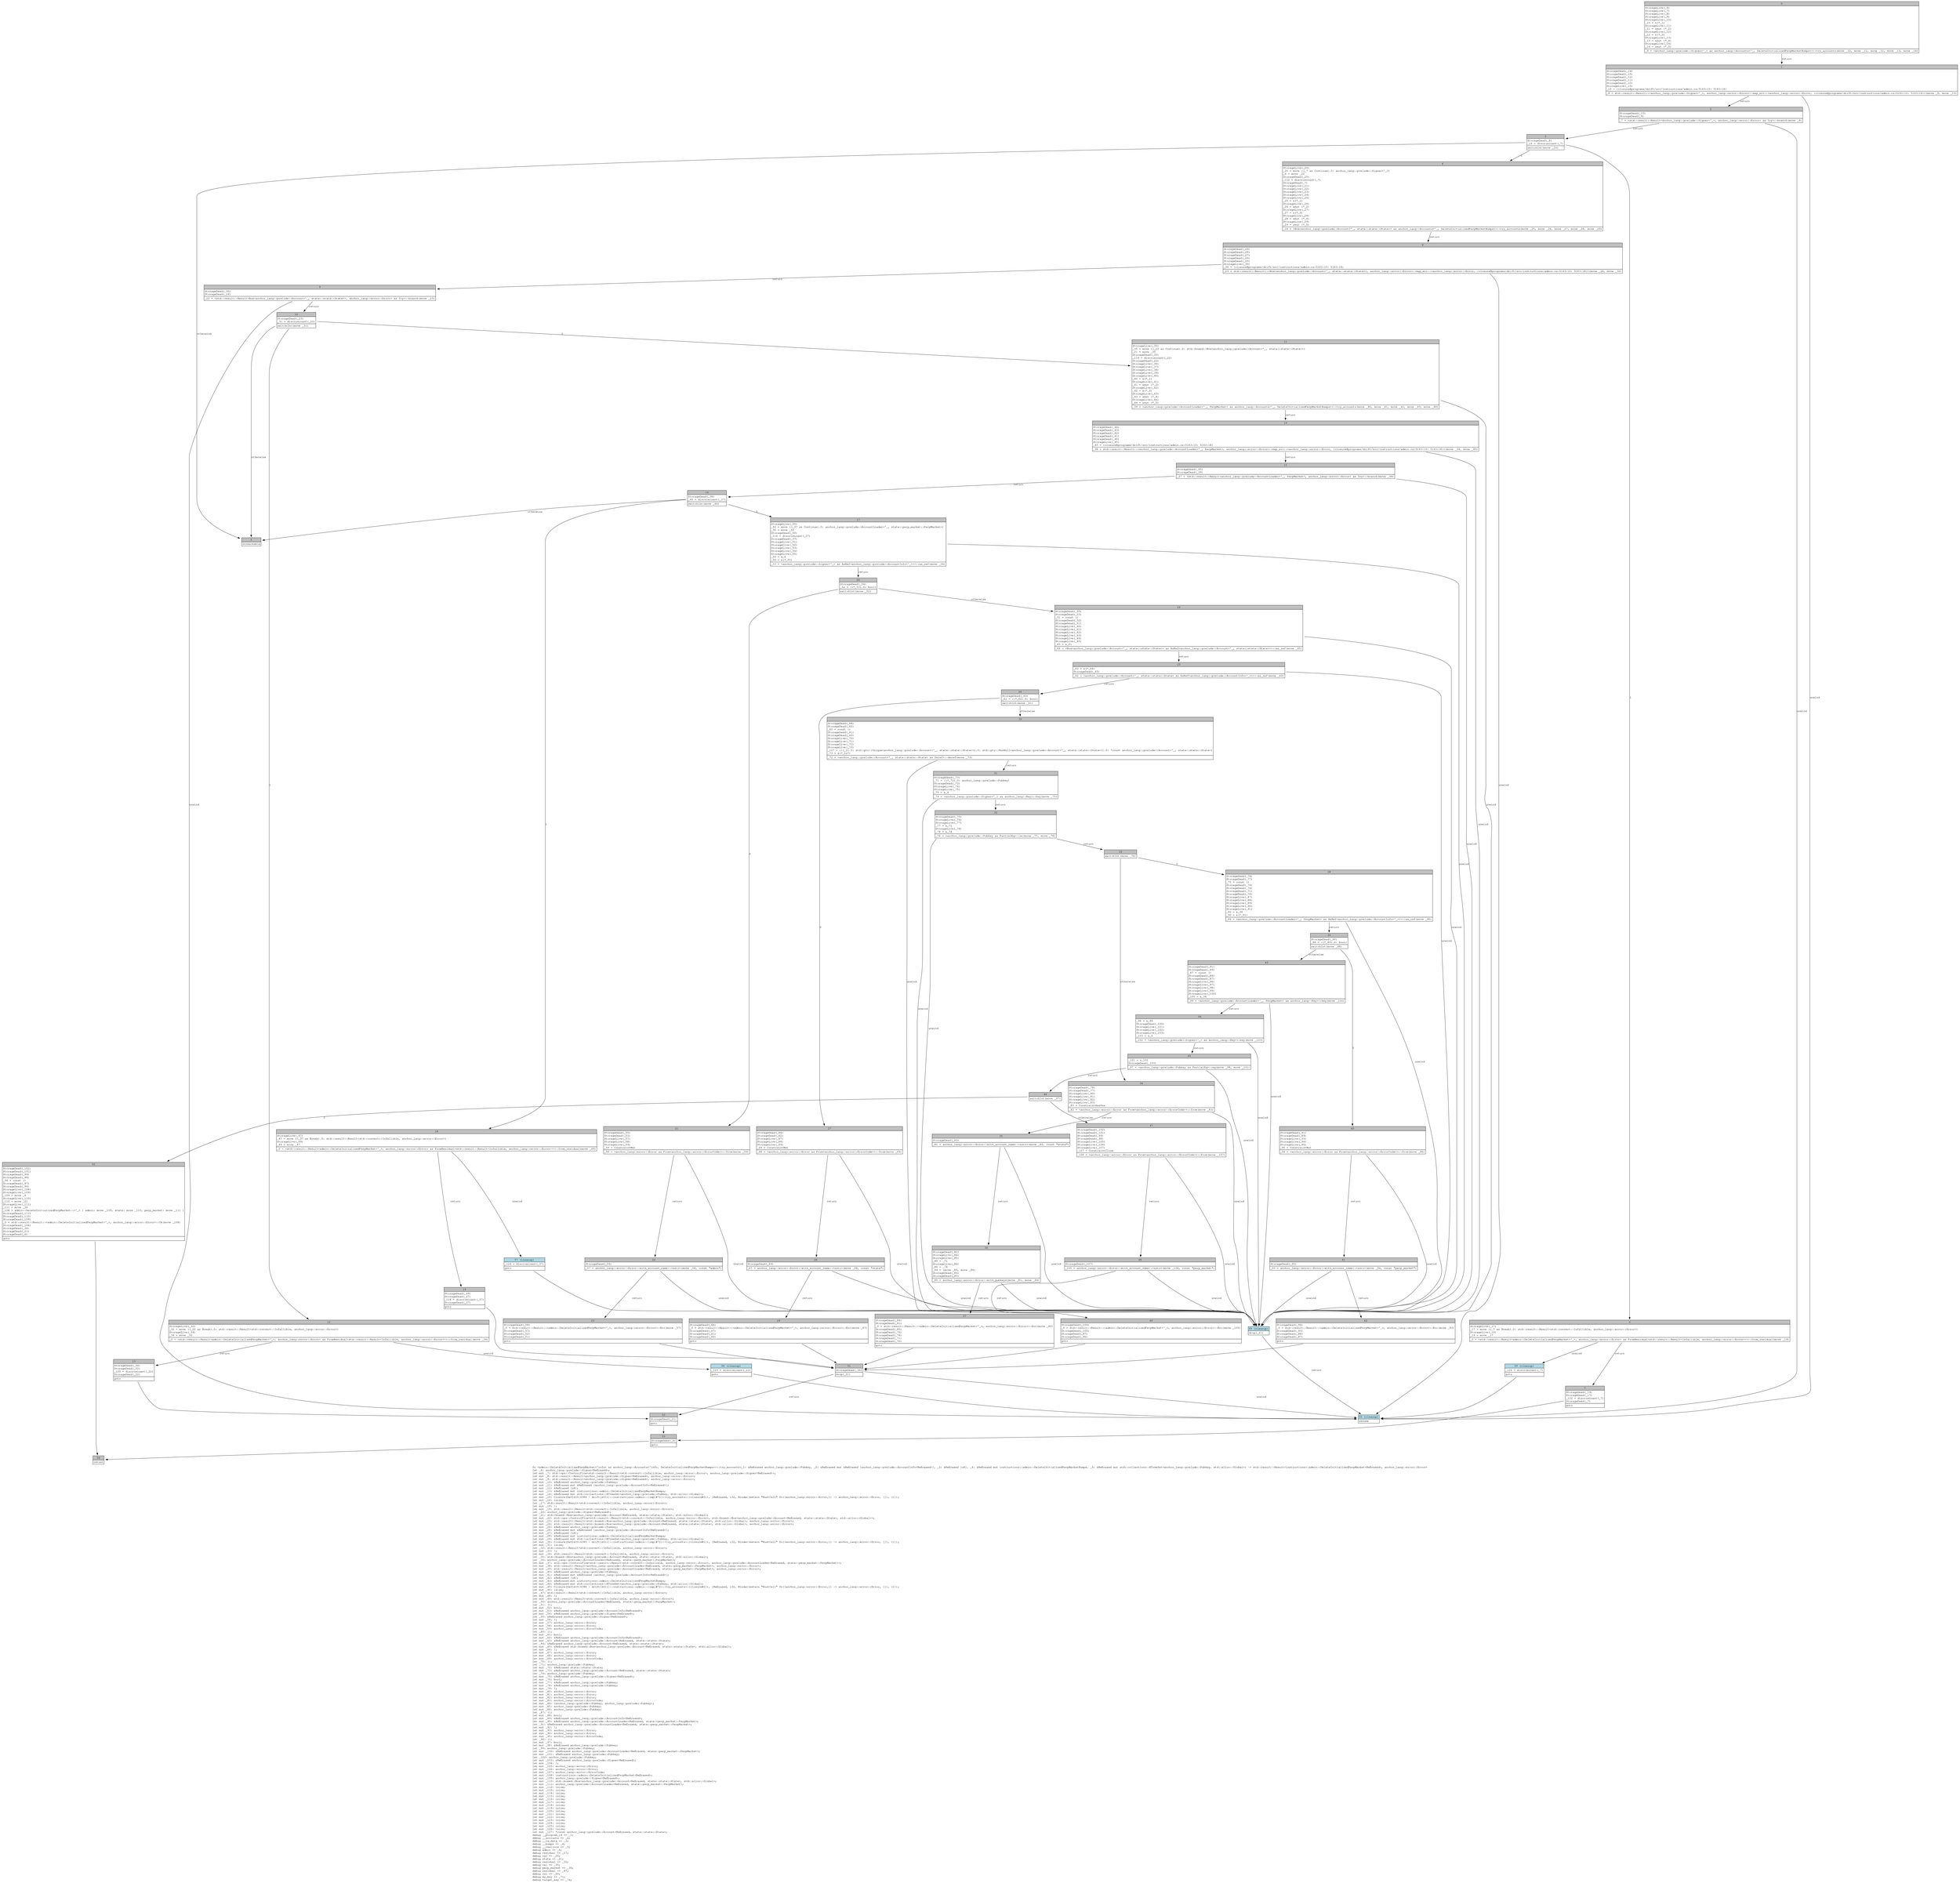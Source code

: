 digraph Mir_0_6383 {
    graph [fontname="Courier, monospace"];
    node [fontname="Courier, monospace"];
    edge [fontname="Courier, monospace"];
    label=<fn &lt;admin::DeleteInitializedPerpMarket&lt;'info&gt; as anchor_lang::Accounts&lt;'info, DeleteInitializedPerpMarketBumps&gt;&gt;::try_accounts(_1: &amp;ReErased anchor_lang::prelude::Pubkey, _2: &amp;ReErased mut &amp;ReErased [anchor_lang::prelude::AccountInfo&lt;ReErased&gt;], _3: &amp;ReErased [u8], _4: &amp;ReErased mut instructions::admin::DeleteInitializedPerpMarketBumps, _5: &amp;ReErased mut std::collections::BTreeSet&lt;anchor_lang::prelude::Pubkey, std::alloc::Global&gt;) -&gt; std::result::Result&lt;instructions::admin::DeleteInitializedPerpMarket&lt;ReErased&gt;, anchor_lang::error::Error&gt;<br align="left"/>let _6: anchor_lang::prelude::Signer&lt;ReErased&gt;;<br align="left"/>let mut _7: std::ops::ControlFlow&lt;std::result::Result&lt;std::convert::Infallible, anchor_lang::error::Error&gt;, anchor_lang::prelude::Signer&lt;ReErased&gt;&gt;;<br align="left"/>let mut _8: std::result::Result&lt;anchor_lang::prelude::Signer&lt;ReErased&gt;, anchor_lang::error::Error&gt;;<br align="left"/>let mut _9: std::result::Result&lt;anchor_lang::prelude::Signer&lt;ReErased&gt;, anchor_lang::error::Error&gt;;<br align="left"/>let mut _10: &amp;ReErased anchor_lang::prelude::Pubkey;<br align="left"/>let mut _11: &amp;ReErased mut &amp;ReErased [anchor_lang::prelude::AccountInfo&lt;ReErased&gt;];<br align="left"/>let mut _12: &amp;ReErased [u8];<br align="left"/>let mut _13: &amp;ReErased mut instructions::admin::DeleteInitializedPerpMarketBumps;<br align="left"/>let mut _14: &amp;ReErased mut std::collections::BTreeSet&lt;anchor_lang::prelude::Pubkey, std::alloc::Global&gt;;<br align="left"/>let mut _15: Closure(DefId(0:6384 ~ drift[d311]::instructions::admin::{impl#72}::try_accounts::{closure#0}), [ReErased, i32, Binder(extern &quot;RustCall&quot; fn((anchor_lang::error::Error,)) -&gt; anchor_lang::error::Error, []), ()]);<br align="left"/>let mut _16: isize;<br align="left"/>let _17: std::result::Result&lt;std::convert::Infallible, anchor_lang::error::Error&gt;;<br align="left"/>let mut _18: !;<br align="left"/>let mut _19: std::result::Result&lt;std::convert::Infallible, anchor_lang::error::Error&gt;;<br align="left"/>let _20: anchor_lang::prelude::Signer&lt;ReErased&gt;;<br align="left"/>let _21: std::boxed::Box&lt;anchor_lang::prelude::Account&lt;ReErased, state::state::State&gt;, std::alloc::Global&gt;;<br align="left"/>let mut _22: std::ops::ControlFlow&lt;std::result::Result&lt;std::convert::Infallible, anchor_lang::error::Error&gt;, std::boxed::Box&lt;anchor_lang::prelude::Account&lt;ReErased, state::state::State&gt;, std::alloc::Global&gt;&gt;;<br align="left"/>let mut _23: std::result::Result&lt;std::boxed::Box&lt;anchor_lang::prelude::Account&lt;ReErased, state::state::State&gt;, std::alloc::Global&gt;, anchor_lang::error::Error&gt;;<br align="left"/>let mut _24: std::result::Result&lt;std::boxed::Box&lt;anchor_lang::prelude::Account&lt;ReErased, state::state::State&gt;, std::alloc::Global&gt;, anchor_lang::error::Error&gt;;<br align="left"/>let mut _25: &amp;ReErased anchor_lang::prelude::Pubkey;<br align="left"/>let mut _26: &amp;ReErased mut &amp;ReErased [anchor_lang::prelude::AccountInfo&lt;ReErased&gt;];<br align="left"/>let mut _27: &amp;ReErased [u8];<br align="left"/>let mut _28: &amp;ReErased mut instructions::admin::DeleteInitializedPerpMarketBumps;<br align="left"/>let mut _29: &amp;ReErased mut std::collections::BTreeSet&lt;anchor_lang::prelude::Pubkey, std::alloc::Global&gt;;<br align="left"/>let mut _30: Closure(DefId(0:6385 ~ drift[d311]::instructions::admin::{impl#72}::try_accounts::{closure#1}), [ReErased, i32, Binder(extern &quot;RustCall&quot; fn((anchor_lang::error::Error,)) -&gt; anchor_lang::error::Error, []), ()]);<br align="left"/>let mut _31: isize;<br align="left"/>let _32: std::result::Result&lt;std::convert::Infallible, anchor_lang::error::Error&gt;;<br align="left"/>let mut _33: !;<br align="left"/>let mut _34: std::result::Result&lt;std::convert::Infallible, anchor_lang::error::Error&gt;;<br align="left"/>let _35: std::boxed::Box&lt;anchor_lang::prelude::Account&lt;ReErased, state::state::State&gt;, std::alloc::Global&gt;;<br align="left"/>let _36: anchor_lang::prelude::AccountLoader&lt;ReErased, state::perp_market::PerpMarket&gt;;<br align="left"/>let mut _37: std::ops::ControlFlow&lt;std::result::Result&lt;std::convert::Infallible, anchor_lang::error::Error&gt;, anchor_lang::prelude::AccountLoader&lt;ReErased, state::perp_market::PerpMarket&gt;&gt;;<br align="left"/>let mut _38: std::result::Result&lt;anchor_lang::prelude::AccountLoader&lt;ReErased, state::perp_market::PerpMarket&gt;, anchor_lang::error::Error&gt;;<br align="left"/>let mut _39: std::result::Result&lt;anchor_lang::prelude::AccountLoader&lt;ReErased, state::perp_market::PerpMarket&gt;, anchor_lang::error::Error&gt;;<br align="left"/>let mut _40: &amp;ReErased anchor_lang::prelude::Pubkey;<br align="left"/>let mut _41: &amp;ReErased mut &amp;ReErased [anchor_lang::prelude::AccountInfo&lt;ReErased&gt;];<br align="left"/>let mut _42: &amp;ReErased [u8];<br align="left"/>let mut _43: &amp;ReErased mut instructions::admin::DeleteInitializedPerpMarketBumps;<br align="left"/>let mut _44: &amp;ReErased mut std::collections::BTreeSet&lt;anchor_lang::prelude::Pubkey, std::alloc::Global&gt;;<br align="left"/>let mut _45: Closure(DefId(0:6386 ~ drift[d311]::instructions::admin::{impl#72}::try_accounts::{closure#2}), [ReErased, i32, Binder(extern &quot;RustCall&quot; fn((anchor_lang::error::Error,)) -&gt; anchor_lang::error::Error, []), ()]);<br align="left"/>let mut _46: isize;<br align="left"/>let _47: std::result::Result&lt;std::convert::Infallible, anchor_lang::error::Error&gt;;<br align="left"/>let mut _48: !;<br align="left"/>let mut _49: std::result::Result&lt;std::convert::Infallible, anchor_lang::error::Error&gt;;<br align="left"/>let _50: anchor_lang::prelude::AccountLoader&lt;ReErased, state::perp_market::PerpMarket&gt;;<br align="left"/>let _51: ();<br align="left"/>let mut _52: bool;<br align="left"/>let mut _53: &amp;ReErased anchor_lang::prelude::AccountInfo&lt;ReErased&gt;;<br align="left"/>let mut _54: &amp;ReErased anchor_lang::prelude::Signer&lt;ReErased&gt;;<br align="left"/>let _55: &amp;ReErased anchor_lang::prelude::Signer&lt;ReErased&gt;;<br align="left"/>let mut _56: !;<br align="left"/>let mut _57: anchor_lang::error::Error;<br align="left"/>let mut _58: anchor_lang::error::Error;<br align="left"/>let mut _59: anchor_lang::error::ErrorCode;<br align="left"/>let _60: ();<br align="left"/>let mut _61: bool;<br align="left"/>let mut _62: &amp;ReErased anchor_lang::prelude::AccountInfo&lt;ReErased&gt;;<br align="left"/>let mut _63: &amp;ReErased anchor_lang::prelude::Account&lt;ReErased, state::state::State&gt;;<br align="left"/>let _64: &amp;ReErased anchor_lang::prelude::Account&lt;ReErased, state::state::State&gt;;<br align="left"/>let mut _65: &amp;ReErased std::boxed::Box&lt;anchor_lang::prelude::Account&lt;ReErased, state::state::State&gt;, std::alloc::Global&gt;;<br align="left"/>let mut _66: !;<br align="left"/>let mut _67: anchor_lang::error::Error;<br align="left"/>let mut _68: anchor_lang::error::Error;<br align="left"/>let mut _69: anchor_lang::error::ErrorCode;<br align="left"/>let _70: ();<br align="left"/>let _71: anchor_lang::prelude::Pubkey;<br align="left"/>let mut _72: &amp;ReErased state::state::State;<br align="left"/>let mut _73: &amp;ReErased anchor_lang::prelude::Account&lt;ReErased, state::state::State&gt;;<br align="left"/>let _74: anchor_lang::prelude::Pubkey;<br align="left"/>let mut _75: &amp;ReErased anchor_lang::prelude::Signer&lt;ReErased&gt;;<br align="left"/>let mut _76: bool;<br align="left"/>let mut _77: &amp;ReErased anchor_lang::prelude::Pubkey;<br align="left"/>let mut _78: &amp;ReErased anchor_lang::prelude::Pubkey;<br align="left"/>let mut _79: !;<br align="left"/>let mut _80: anchor_lang::error::Error;<br align="left"/>let mut _81: anchor_lang::error::Error;<br align="left"/>let mut _82: anchor_lang::error::Error;<br align="left"/>let mut _83: anchor_lang::error::ErrorCode;<br align="left"/>let mut _84: (anchor_lang::prelude::Pubkey, anchor_lang::prelude::Pubkey);<br align="left"/>let mut _85: anchor_lang::prelude::Pubkey;<br align="left"/>let mut _86: anchor_lang::prelude::Pubkey;<br align="left"/>let _87: ();<br align="left"/>let mut _88: bool;<br align="left"/>let mut _89: &amp;ReErased anchor_lang::prelude::AccountInfo&lt;ReErased&gt;;<br align="left"/>let mut _90: &amp;ReErased anchor_lang::prelude::AccountLoader&lt;ReErased, state::perp_market::PerpMarket&gt;;<br align="left"/>let _91: &amp;ReErased anchor_lang::prelude::AccountLoader&lt;ReErased, state::perp_market::PerpMarket&gt;;<br align="left"/>let mut _92: !;<br align="left"/>let mut _93: anchor_lang::error::Error;<br align="left"/>let mut _94: anchor_lang::error::Error;<br align="left"/>let mut _95: anchor_lang::error::ErrorCode;<br align="left"/>let _96: ();<br align="left"/>let mut _97: bool;<br align="left"/>let mut _98: &amp;ReErased anchor_lang::prelude::Pubkey;<br align="left"/>let _99: anchor_lang::prelude::Pubkey;<br align="left"/>let mut _100: &amp;ReErased anchor_lang::prelude::AccountLoader&lt;ReErased, state::perp_market::PerpMarket&gt;;<br align="left"/>let mut _101: &amp;ReErased anchor_lang::prelude::Pubkey;<br align="left"/>let _102: anchor_lang::prelude::Pubkey;<br align="left"/>let mut _103: &amp;ReErased anchor_lang::prelude::Signer&lt;ReErased&gt;;<br align="left"/>let mut _104: !;<br align="left"/>let mut _105: anchor_lang::error::Error;<br align="left"/>let mut _106: anchor_lang::error::Error;<br align="left"/>let mut _107: anchor_lang::error::ErrorCode;<br align="left"/>let mut _108: instructions::admin::DeleteInitializedPerpMarket&lt;ReErased&gt;;<br align="left"/>let mut _109: anchor_lang::prelude::Signer&lt;ReErased&gt;;<br align="left"/>let mut _110: std::boxed::Box&lt;anchor_lang::prelude::Account&lt;ReErased, state::state::State&gt;, std::alloc::Global&gt;;<br align="left"/>let mut _111: anchor_lang::prelude::AccountLoader&lt;ReErased, state::perp_market::PerpMarket&gt;;<br align="left"/>let mut _112: isize;<br align="left"/>let mut _113: isize;<br align="left"/>let mut _114: isize;<br align="left"/>let mut _115: isize;<br align="left"/>let mut _116: isize;<br align="left"/>let mut _117: isize;<br align="left"/>let mut _118: isize;<br align="left"/>let mut _119: isize;<br align="left"/>let mut _120: isize;<br align="left"/>let mut _121: isize;<br align="left"/>let mut _122: isize;<br align="left"/>let mut _123: isize;<br align="left"/>let mut _124: isize;<br align="left"/>let mut _125: isize;<br align="left"/>let mut _126: isize;<br align="left"/>let mut _127: *const anchor_lang::prelude::Account&lt;ReErased, state::state::State&gt;;<br align="left"/>debug __program_id =&gt; _1;<br align="left"/>debug __accounts =&gt; _2;<br align="left"/>debug __ix_data =&gt; _3;<br align="left"/>debug __bumps =&gt; _4;<br align="left"/>debug __reallocs =&gt; _5;<br align="left"/>debug admin =&gt; _6;<br align="left"/>debug residual =&gt; _17;<br align="left"/>debug val =&gt; _20;<br align="left"/>debug state =&gt; _21;<br align="left"/>debug residual =&gt; _32;<br align="left"/>debug val =&gt; _35;<br align="left"/>debug perp_market =&gt; _36;<br align="left"/>debug residual =&gt; _47;<br align="left"/>debug val =&gt; _50;<br align="left"/>debug my_key =&gt; _71;<br align="left"/>debug target_key =&gt; _74;<br align="left"/>>;
    bb0__0_6383 [shape="none", label=<<table border="0" cellborder="1" cellspacing="0"><tr><td bgcolor="gray" align="center" colspan="1">0</td></tr><tr><td align="left" balign="left">StorageLive(_6)<br/>StorageLive(_7)<br/>StorageLive(_8)<br/>StorageLive(_9)<br/>StorageLive(_10)<br/>_10 = &amp;(*_1)<br/>StorageLive(_11)<br/>_11 = &amp;mut (*_2)<br/>StorageLive(_12)<br/>_12 = &amp;(*_3)<br/>StorageLive(_13)<br/>_13 = &amp;mut (*_4)<br/>StorageLive(_14)<br/>_14 = &amp;mut (*_5)<br/></td></tr><tr><td align="left">_9 = &lt;anchor_lang::prelude::Signer&lt;'_&gt; as anchor_lang::Accounts&lt;'_, DeleteInitializedPerpMarketBumps&gt;&gt;::try_accounts(move _10, move _11, move _12, move _13, move _14)</td></tr></table>>];
    bb1__0_6383 [shape="none", label=<<table border="0" cellborder="1" cellspacing="0"><tr><td bgcolor="gray" align="center" colspan="1">1</td></tr><tr><td align="left" balign="left">StorageDead(_14)<br/>StorageDead(_13)<br/>StorageDead(_12)<br/>StorageDead(_11)<br/>StorageDead(_10)<br/>StorageLive(_15)<br/>_15 = {closure@programs/drift/src/instructions/admin.rs:5163:10: 5163:18}<br/></td></tr><tr><td align="left">_8 = std::result::Result::&lt;anchor_lang::prelude::Signer&lt;'_&gt;, anchor_lang::error::Error&gt;::map_err::&lt;anchor_lang::error::Error, {closure@programs/drift/src/instructions/admin.rs:5163:10: 5163:18}&gt;(move _9, move _15)</td></tr></table>>];
    bb2__0_6383 [shape="none", label=<<table border="0" cellborder="1" cellspacing="0"><tr><td bgcolor="gray" align="center" colspan="1">2</td></tr><tr><td align="left" balign="left">StorageDead(_15)<br/>StorageDead(_9)<br/></td></tr><tr><td align="left">_7 = &lt;std::result::Result&lt;anchor_lang::prelude::Signer&lt;'_&gt;, anchor_lang::error::Error&gt; as Try&gt;::branch(move _8)</td></tr></table>>];
    bb3__0_6383 [shape="none", label=<<table border="0" cellborder="1" cellspacing="0"><tr><td bgcolor="gray" align="center" colspan="1">3</td></tr><tr><td align="left" balign="left">StorageDead(_8)<br/>_16 = discriminant(_7)<br/></td></tr><tr><td align="left">switchInt(move _16)</td></tr></table>>];
    bb4__0_6383 [shape="none", label=<<table border="0" cellborder="1" cellspacing="0"><tr><td bgcolor="gray" align="center" colspan="1">4</td></tr><tr><td align="left" balign="left">StorageLive(_20)<br/>_20 = move ((_7 as Continue).0: anchor_lang::prelude::Signer&lt;'_&gt;)<br/>_6 = move _20<br/>StorageDead(_20)<br/>_112 = discriminant(_7)<br/>StorageDead(_7)<br/>StorageLive(_21)<br/>StorageLive(_22)<br/>StorageLive(_23)<br/>StorageLive(_24)<br/>StorageLive(_25)<br/>_25 = &amp;(*_1)<br/>StorageLive(_26)<br/>_26 = &amp;mut (*_2)<br/>StorageLive(_27)<br/>_27 = &amp;(*_3)<br/>StorageLive(_28)<br/>_28 = &amp;mut (*_4)<br/>StorageLive(_29)<br/>_29 = &amp;mut (*_5)<br/></td></tr><tr><td align="left">_24 = &lt;Box&lt;anchor_lang::prelude::Account&lt;'_, state::state::State&gt;&gt; as anchor_lang::Accounts&lt;'_, DeleteInitializedPerpMarketBumps&gt;&gt;::try_accounts(move _25, move _26, move _27, move _28, move _29)</td></tr></table>>];
    bb5__0_6383 [shape="none", label=<<table border="0" cellborder="1" cellspacing="0"><tr><td bgcolor="gray" align="center" colspan="1">5</td></tr><tr><td align="left">unreachable</td></tr></table>>];
    bb6__0_6383 [shape="none", label=<<table border="0" cellborder="1" cellspacing="0"><tr><td bgcolor="gray" align="center" colspan="1">6</td></tr><tr><td align="left" balign="left">StorageLive(_17)<br/>_17 = move ((_7 as Break).0: std::result::Result&lt;std::convert::Infallible, anchor_lang::error::Error&gt;)<br/>StorageLive(_19)<br/>_19 = move _17<br/></td></tr><tr><td align="left">_0 = &lt;std::result::Result&lt;admin::DeleteInitializedPerpMarket&lt;'_&gt;, anchor_lang::error::Error&gt; as FromResidual&lt;std::result::Result&lt;Infallible, anchor_lang::error::Error&gt;&gt;&gt;::from_residual(move _19)</td></tr></table>>];
    bb7__0_6383 [shape="none", label=<<table border="0" cellborder="1" cellspacing="0"><tr><td bgcolor="gray" align="center" colspan="1">7</td></tr><tr><td align="left" balign="left">StorageDead(_19)<br/>StorageDead(_17)<br/>_122 = discriminant(_7)<br/>StorageDead(_7)<br/></td></tr><tr><td align="left">goto</td></tr></table>>];
    bb8__0_6383 [shape="none", label=<<table border="0" cellborder="1" cellspacing="0"><tr><td bgcolor="gray" align="center" colspan="1">8</td></tr><tr><td align="left" balign="left">StorageDead(_29)<br/>StorageDead(_28)<br/>StorageDead(_27)<br/>StorageDead(_26)<br/>StorageDead(_25)<br/>StorageLive(_30)<br/>_30 = {closure@programs/drift/src/instructions/admin.rs:5163:10: 5163:18}<br/></td></tr><tr><td align="left">_23 = std::result::Result::&lt;Box&lt;anchor_lang::prelude::Account&lt;'_, state::state::State&gt;&gt;, anchor_lang::error::Error&gt;::map_err::&lt;anchor_lang::error::Error, {closure@programs/drift/src/instructions/admin.rs:5163:10: 5163:18}&gt;(move _24, move _30)</td></tr></table>>];
    bb9__0_6383 [shape="none", label=<<table border="0" cellborder="1" cellspacing="0"><tr><td bgcolor="gray" align="center" colspan="1">9</td></tr><tr><td align="left" balign="left">StorageDead(_30)<br/>StorageDead(_24)<br/></td></tr><tr><td align="left">_22 = &lt;std::result::Result&lt;Box&lt;anchor_lang::prelude::Account&lt;'_, state::state::State&gt;&gt;, anchor_lang::error::Error&gt; as Try&gt;::branch(move _23)</td></tr></table>>];
    bb10__0_6383 [shape="none", label=<<table border="0" cellborder="1" cellspacing="0"><tr><td bgcolor="gray" align="center" colspan="1">10</td></tr><tr><td align="left" balign="left">StorageDead(_23)<br/>_31 = discriminant(_22)<br/></td></tr><tr><td align="left">switchInt(move _31)</td></tr></table>>];
    bb11__0_6383 [shape="none", label=<<table border="0" cellborder="1" cellspacing="0"><tr><td bgcolor="gray" align="center" colspan="1">11</td></tr><tr><td align="left" balign="left">StorageLive(_35)<br/>_35 = move ((_22 as Continue).0: std::boxed::Box&lt;anchor_lang::prelude::Account&lt;'_, state::state::State&gt;&gt;)<br/>_21 = move _35<br/>StorageDead(_35)<br/>_114 = discriminant(_22)<br/>StorageDead(_22)<br/>StorageLive(_36)<br/>StorageLive(_37)<br/>StorageLive(_38)<br/>StorageLive(_39)<br/>StorageLive(_40)<br/>_40 = &amp;(*_1)<br/>StorageLive(_41)<br/>_41 = &amp;mut (*_2)<br/>StorageLive(_42)<br/>_42 = &amp;(*_3)<br/>StorageLive(_43)<br/>_43 = &amp;mut (*_4)<br/>StorageLive(_44)<br/>_44 = &amp;mut (*_5)<br/></td></tr><tr><td align="left">_39 = &lt;anchor_lang::prelude::AccountLoader&lt;'_, PerpMarket&gt; as anchor_lang::Accounts&lt;'_, DeleteInitializedPerpMarketBumps&gt;&gt;::try_accounts(move _40, move _41, move _42, move _43, move _44)</td></tr></table>>];
    bb12__0_6383 [shape="none", label=<<table border="0" cellborder="1" cellspacing="0"><tr><td bgcolor="gray" align="center" colspan="1">12</td></tr><tr><td align="left" balign="left">StorageLive(_32)<br/>_32 = move ((_22 as Break).0: std::result::Result&lt;std::convert::Infallible, anchor_lang::error::Error&gt;)<br/>StorageLive(_34)<br/>_34 = move _32<br/></td></tr><tr><td align="left">_0 = &lt;std::result::Result&lt;admin::DeleteInitializedPerpMarket&lt;'_&gt;, anchor_lang::error::Error&gt; as FromResidual&lt;std::result::Result&lt;Infallible, anchor_lang::error::Error&gt;&gt;&gt;::from_residual(move _34)</td></tr></table>>];
    bb13__0_6383 [shape="none", label=<<table border="0" cellborder="1" cellspacing="0"><tr><td bgcolor="gray" align="center" colspan="1">13</td></tr><tr><td align="left" balign="left">StorageDead(_34)<br/>StorageDead(_32)<br/>_120 = discriminant(_22)<br/>StorageDead(_22)<br/></td></tr><tr><td align="left">goto</td></tr></table>>];
    bb14__0_6383 [shape="none", label=<<table border="0" cellborder="1" cellspacing="0"><tr><td bgcolor="gray" align="center" colspan="1">14</td></tr><tr><td align="left" balign="left">StorageDead(_44)<br/>StorageDead(_43)<br/>StorageDead(_42)<br/>StorageDead(_41)<br/>StorageDead(_40)<br/>StorageLive(_45)<br/>_45 = {closure@programs/drift/src/instructions/admin.rs:5163:10: 5163:18}<br/></td></tr><tr><td align="left">_38 = std::result::Result::&lt;anchor_lang::prelude::AccountLoader&lt;'_, PerpMarket&gt;, anchor_lang::error::Error&gt;::map_err::&lt;anchor_lang::error::Error, {closure@programs/drift/src/instructions/admin.rs:5163:10: 5163:18}&gt;(move _39, move _45)</td></tr></table>>];
    bb15__0_6383 [shape="none", label=<<table border="0" cellborder="1" cellspacing="0"><tr><td bgcolor="gray" align="center" colspan="1">15</td></tr><tr><td align="left" balign="left">StorageDead(_45)<br/>StorageDead(_39)<br/></td></tr><tr><td align="left">_37 = &lt;std::result::Result&lt;anchor_lang::prelude::AccountLoader&lt;'_, PerpMarket&gt;, anchor_lang::error::Error&gt; as Try&gt;::branch(move _38)</td></tr></table>>];
    bb16__0_6383 [shape="none", label=<<table border="0" cellborder="1" cellspacing="0"><tr><td bgcolor="gray" align="center" colspan="1">16</td></tr><tr><td align="left" balign="left">StorageDead(_38)<br/>_46 = discriminant(_37)<br/></td></tr><tr><td align="left">switchInt(move _46)</td></tr></table>>];
    bb17__0_6383 [shape="none", label=<<table border="0" cellborder="1" cellspacing="0"><tr><td bgcolor="gray" align="center" colspan="1">17</td></tr><tr><td align="left" balign="left">StorageLive(_50)<br/>_50 = move ((_37 as Continue).0: anchor_lang::prelude::AccountLoader&lt;'_, state::perp_market::PerpMarket&gt;)<br/>_36 = move _50<br/>StorageDead(_50)<br/>_116 = discriminant(_37)<br/>StorageDead(_37)<br/>StorageLive(_51)<br/>StorageLive(_52)<br/>StorageLive(_53)<br/>StorageLive(_54)<br/>StorageLive(_55)<br/>_55 = &amp;_6<br/>_54 = &amp;(*_55)<br/></td></tr><tr><td align="left">_53 = &lt;anchor_lang::prelude::Signer&lt;'_&gt; as AsRef&lt;anchor_lang::prelude::AccountInfo&lt;'_&gt;&gt;&gt;::as_ref(move _54)</td></tr></table>>];
    bb18__0_6383 [shape="none", label=<<table border="0" cellborder="1" cellspacing="0"><tr><td bgcolor="gray" align="center" colspan="1">18</td></tr><tr><td align="left" balign="left">StorageLive(_47)<br/>_47 = move ((_37 as Break).0: std::result::Result&lt;std::convert::Infallible, anchor_lang::error::Error&gt;)<br/>StorageLive(_49)<br/>_49 = move _47<br/></td></tr><tr><td align="left">_0 = &lt;std::result::Result&lt;admin::DeleteInitializedPerpMarket&lt;'_&gt;, anchor_lang::error::Error&gt; as FromResidual&lt;std::result::Result&lt;Infallible, anchor_lang::error::Error&gt;&gt;&gt;::from_residual(move _49)</td></tr></table>>];
    bb19__0_6383 [shape="none", label=<<table border="0" cellborder="1" cellspacing="0"><tr><td bgcolor="gray" align="center" colspan="1">19</td></tr><tr><td align="left" balign="left">StorageDead(_49)<br/>StorageDead(_47)<br/>_118 = discriminant(_37)<br/>StorageDead(_37)<br/></td></tr><tr><td align="left">goto</td></tr></table>>];
    bb20__0_6383 [shape="none", label=<<table border="0" cellborder="1" cellspacing="0"><tr><td bgcolor="gray" align="center" colspan="1">20</td></tr><tr><td align="left" balign="left">StorageDead(_54)<br/>_52 = ((*_53).6: bool)<br/></td></tr><tr><td align="left">switchInt(move _52)</td></tr></table>>];
    bb21__0_6383 [shape="none", label=<<table border="0" cellborder="1" cellspacing="0"><tr><td bgcolor="gray" align="center" colspan="1">21</td></tr><tr><td align="left" balign="left">StorageDead(_55)<br/>StorageDead(_53)<br/>StorageLive(_57)<br/>StorageLive(_58)<br/>StorageLive(_59)<br/>_59 = ConstraintMut<br/></td></tr><tr><td align="left">_58 = &lt;anchor_lang::error::Error as From&lt;anchor_lang::error::ErrorCode&gt;&gt;::from(move _59)</td></tr></table>>];
    bb22__0_6383 [shape="none", label=<<table border="0" cellborder="1" cellspacing="0"><tr><td bgcolor="gray" align="center" colspan="1">22</td></tr><tr><td align="left" balign="left">StorageDead(_59)<br/></td></tr><tr><td align="left">_57 = anchor_lang::error::Error::with_account_name::&lt;&amp;str&gt;(move _58, const &quot;admin&quot;)</td></tr></table>>];
    bb23__0_6383 [shape="none", label=<<table border="0" cellborder="1" cellspacing="0"><tr><td bgcolor="gray" align="center" colspan="1">23</td></tr><tr><td align="left" balign="left">StorageDead(_58)<br/>_0 = std::result::Result::&lt;admin::DeleteInitializedPerpMarket&lt;'_&gt;, anchor_lang::error::Error&gt;::Err(move _57)<br/>StorageDead(_57)<br/>StorageDead(_52)<br/>StorageDead(_51)<br/></td></tr><tr><td align="left">goto</td></tr></table>>];
    bb24__0_6383 [shape="none", label=<<table border="0" cellborder="1" cellspacing="0"><tr><td bgcolor="gray" align="center" colspan="1">24</td></tr><tr><td align="left" balign="left">StorageDead(_55)<br/>StorageDead(_53)<br/>_51 = const ()<br/>StorageDead(_52)<br/>StorageDead(_51)<br/>StorageLive(_60)<br/>StorageLive(_61)<br/>StorageLive(_62)<br/>StorageLive(_63)<br/>StorageLive(_64)<br/>StorageLive(_65)<br/>_65 = &amp;_21<br/></td></tr><tr><td align="left">_64 = &lt;Box&lt;anchor_lang::prelude::Account&lt;'_, state::state::State&gt;&gt; as AsRef&lt;anchor_lang::prelude::Account&lt;'_, state::state::State&gt;&gt;&gt;::as_ref(move _65)</td></tr></table>>];
    bb25__0_6383 [shape="none", label=<<table border="0" cellborder="1" cellspacing="0"><tr><td bgcolor="gray" align="center" colspan="1">25</td></tr><tr><td align="left" balign="left">_63 = &amp;(*_64)<br/>StorageDead(_65)<br/></td></tr><tr><td align="left">_62 = &lt;anchor_lang::prelude::Account&lt;'_, state::state::State&gt; as AsRef&lt;anchor_lang::prelude::AccountInfo&lt;'_&gt;&gt;&gt;::as_ref(move _63)</td></tr></table>>];
    bb26__0_6383 [shape="none", label=<<table border="0" cellborder="1" cellspacing="0"><tr><td bgcolor="gray" align="center" colspan="1">26</td></tr><tr><td align="left" balign="left">StorageDead(_63)<br/>_61 = ((*_62).6: bool)<br/></td></tr><tr><td align="left">switchInt(move _61)</td></tr></table>>];
    bb27__0_6383 [shape="none", label=<<table border="0" cellborder="1" cellspacing="0"><tr><td bgcolor="gray" align="center" colspan="1">27</td></tr><tr><td align="left" balign="left">StorageDead(_64)<br/>StorageDead(_62)<br/>StorageLive(_67)<br/>StorageLive(_68)<br/>StorageLive(_69)<br/>_69 = ConstraintMut<br/></td></tr><tr><td align="left">_68 = &lt;anchor_lang::error::Error as From&lt;anchor_lang::error::ErrorCode&gt;&gt;::from(move _69)</td></tr></table>>];
    bb28__0_6383 [shape="none", label=<<table border="0" cellborder="1" cellspacing="0"><tr><td bgcolor="gray" align="center" colspan="1">28</td></tr><tr><td align="left" balign="left">StorageDead(_69)<br/></td></tr><tr><td align="left">_67 = anchor_lang::error::Error::with_account_name::&lt;&amp;str&gt;(move _68, const &quot;state&quot;)</td></tr></table>>];
    bb29__0_6383 [shape="none", label=<<table border="0" cellborder="1" cellspacing="0"><tr><td bgcolor="gray" align="center" colspan="1">29</td></tr><tr><td align="left" balign="left">StorageDead(_68)<br/>_0 = std::result::Result::&lt;admin::DeleteInitializedPerpMarket&lt;'_&gt;, anchor_lang::error::Error&gt;::Err(move _67)<br/>StorageDead(_67)<br/>StorageDead(_61)<br/>StorageDead(_60)<br/></td></tr><tr><td align="left">goto</td></tr></table>>];
    bb30__0_6383 [shape="none", label=<<table border="0" cellborder="1" cellspacing="0"><tr><td bgcolor="gray" align="center" colspan="1">30</td></tr><tr><td align="left" balign="left">StorageDead(_64)<br/>StorageDead(_62)<br/>_60 = const ()<br/>StorageDead(_61)<br/>StorageDead(_60)<br/>StorageLive(_70)<br/>StorageLive(_71)<br/>StorageLive(_72)<br/>StorageLive(_73)<br/>_127 = (((_21.0: std::ptr::Unique&lt;anchor_lang::prelude::Account&lt;'_, state::state::State&gt;&gt;).0: std::ptr::NonNull&lt;anchor_lang::prelude::Account&lt;'_, state::state::State&gt;&gt;).0: *const anchor_lang::prelude::Account&lt;'_, state::state::State&gt;)<br/>_73 = &amp;(*_127)<br/></td></tr><tr><td align="left">_72 = &lt;anchor_lang::prelude::Account&lt;'_, state::state::State&gt; as Deref&gt;::deref(move _73)</td></tr></table>>];
    bb31__0_6383 [shape="none", label=<<table border="0" cellborder="1" cellspacing="0"><tr><td bgcolor="gray" align="center" colspan="1">31</td></tr><tr><td align="left" balign="left">StorageDead(_73)<br/>_71 = ((*_72).0: anchor_lang::prelude::Pubkey)<br/>StorageDead(_72)<br/>StorageLive(_74)<br/>StorageLive(_75)<br/>_75 = &amp;_6<br/></td></tr><tr><td align="left">_74 = &lt;anchor_lang::prelude::Signer&lt;'_&gt; as anchor_lang::Key&gt;::key(move _75)</td></tr></table>>];
    bb32__0_6383 [shape="none", label=<<table border="0" cellborder="1" cellspacing="0"><tr><td bgcolor="gray" align="center" colspan="1">32</td></tr><tr><td align="left" balign="left">StorageDead(_75)<br/>StorageLive(_76)<br/>StorageLive(_77)<br/>_77 = &amp;_71<br/>StorageLive(_78)<br/>_78 = &amp;_74<br/></td></tr><tr><td align="left">_76 = &lt;anchor_lang::prelude::Pubkey as PartialEq&gt;::ne(move _77, move _78)</td></tr></table>>];
    bb33__0_6383 [shape="none", label=<<table border="0" cellborder="1" cellspacing="0"><tr><td bgcolor="gray" align="center" colspan="1">33</td></tr><tr><td align="left">switchInt(move _76)</td></tr></table>>];
    bb34__0_6383 [shape="none", label=<<table border="0" cellborder="1" cellspacing="0"><tr><td bgcolor="gray" align="center" colspan="1">34</td></tr><tr><td align="left" balign="left">StorageDead(_78)<br/>StorageDead(_77)<br/>StorageLive(_80)<br/>StorageLive(_81)<br/>StorageLive(_82)<br/>StorageLive(_83)<br/>_83 = ConstraintHasOne<br/></td></tr><tr><td align="left">_82 = &lt;anchor_lang::error::Error as From&lt;anchor_lang::error::ErrorCode&gt;&gt;::from(move _83)</td></tr></table>>];
    bb35__0_6383 [shape="none", label=<<table border="0" cellborder="1" cellspacing="0"><tr><td bgcolor="gray" align="center" colspan="1">35</td></tr><tr><td align="left" balign="left">StorageDead(_83)<br/></td></tr><tr><td align="left">_81 = anchor_lang::error::Error::with_account_name::&lt;&amp;str&gt;(move _82, const &quot;state&quot;)</td></tr></table>>];
    bb36__0_6383 [shape="none", label=<<table border="0" cellborder="1" cellspacing="0"><tr><td bgcolor="gray" align="center" colspan="1">36</td></tr><tr><td align="left" balign="left">StorageDead(_82)<br/>StorageLive(_84)<br/>StorageLive(_85)<br/>_85 = _71<br/>StorageLive(_86)<br/>_86 = _74<br/>_84 = (move _85, move _86)<br/>StorageDead(_86)<br/>StorageDead(_85)<br/></td></tr><tr><td align="left">_80 = anchor_lang::error::Error::with_pubkeys(move _81, move _84)</td></tr></table>>];
    bb37__0_6383 [shape="none", label=<<table border="0" cellborder="1" cellspacing="0"><tr><td bgcolor="gray" align="center" colspan="1">37</td></tr><tr><td align="left" balign="left">StorageDead(_84)<br/>StorageDead(_81)<br/>_0 = std::result::Result::&lt;admin::DeleteInitializedPerpMarket&lt;'_&gt;, anchor_lang::error::Error&gt;::Err(move _80)<br/>StorageDead(_80)<br/>StorageDead(_76)<br/>StorageDead(_74)<br/>StorageDead(_71)<br/>StorageDead(_70)<br/></td></tr><tr><td align="left">goto</td></tr></table>>];
    bb38__0_6383 [shape="none", label=<<table border="0" cellborder="1" cellspacing="0"><tr><td bgcolor="gray" align="center" colspan="1">38</td></tr><tr><td align="left" balign="left">StorageDead(_78)<br/>StorageDead(_77)<br/>_70 = const ()<br/>StorageDead(_76)<br/>StorageDead(_74)<br/>StorageDead(_71)<br/>StorageDead(_70)<br/>StorageLive(_87)<br/>StorageLive(_88)<br/>StorageLive(_89)<br/>StorageLive(_90)<br/>StorageLive(_91)<br/>_91 = &amp;_36<br/>_90 = &amp;(*_91)<br/></td></tr><tr><td align="left">_89 = &lt;anchor_lang::prelude::AccountLoader&lt;'_, PerpMarket&gt; as AsRef&lt;anchor_lang::prelude::AccountInfo&lt;'_&gt;&gt;&gt;::as_ref(move _90)</td></tr></table>>];
    bb39__0_6383 [shape="none", label=<<table border="0" cellborder="1" cellspacing="0"><tr><td bgcolor="gray" align="center" colspan="1">39</td></tr><tr><td align="left" balign="left">StorageDead(_90)<br/>_88 = ((*_89).6: bool)<br/></td></tr><tr><td align="left">switchInt(move _88)</td></tr></table>>];
    bb40__0_6383 [shape="none", label=<<table border="0" cellborder="1" cellspacing="0"><tr><td bgcolor="gray" align="center" colspan="1">40</td></tr><tr><td align="left" balign="left">StorageDead(_91)<br/>StorageDead(_89)<br/>StorageLive(_93)<br/>StorageLive(_94)<br/>StorageLive(_95)<br/>_95 = ConstraintMut<br/></td></tr><tr><td align="left">_94 = &lt;anchor_lang::error::Error as From&lt;anchor_lang::error::ErrorCode&gt;&gt;::from(move _95)</td></tr></table>>];
    bb41__0_6383 [shape="none", label=<<table border="0" cellborder="1" cellspacing="0"><tr><td bgcolor="gray" align="center" colspan="1">41</td></tr><tr><td align="left" balign="left">StorageDead(_95)<br/></td></tr><tr><td align="left">_93 = anchor_lang::error::Error::with_account_name::&lt;&amp;str&gt;(move _94, const &quot;perp_market&quot;)</td></tr></table>>];
    bb42__0_6383 [shape="none", label=<<table border="0" cellborder="1" cellspacing="0"><tr><td bgcolor="gray" align="center" colspan="1">42</td></tr><tr><td align="left" balign="left">StorageDead(_94)<br/>_0 = std::result::Result::&lt;admin::DeleteInitializedPerpMarket&lt;'_&gt;, anchor_lang::error::Error&gt;::Err(move _93)<br/>StorageDead(_93)<br/>StorageDead(_88)<br/>StorageDead(_87)<br/></td></tr><tr><td align="left">goto</td></tr></table>>];
    bb43__0_6383 [shape="none", label=<<table border="0" cellborder="1" cellspacing="0"><tr><td bgcolor="gray" align="center" colspan="1">43</td></tr><tr><td align="left" balign="left">StorageDead(_91)<br/>StorageDead(_89)<br/>_87 = const ()<br/>StorageDead(_88)<br/>StorageDead(_87)<br/>StorageLive(_96)<br/>StorageLive(_97)<br/>StorageLive(_98)<br/>StorageLive(_99)<br/>StorageLive(_100)<br/>_100 = &amp;_36<br/></td></tr><tr><td align="left">_99 = &lt;anchor_lang::prelude::AccountLoader&lt;'_, PerpMarket&gt; as anchor_lang::Key&gt;::key(move _100)</td></tr></table>>];
    bb44__0_6383 [shape="none", label=<<table border="0" cellborder="1" cellspacing="0"><tr><td bgcolor="gray" align="center" colspan="1">44</td></tr><tr><td align="left" balign="left">_98 = &amp;_99<br/>StorageDead(_100)<br/>StorageLive(_101)<br/>StorageLive(_102)<br/>StorageLive(_103)<br/>_103 = &amp;_6<br/></td></tr><tr><td align="left">_102 = &lt;anchor_lang::prelude::Signer&lt;'_&gt; as anchor_lang::Key&gt;::key(move _103)</td></tr></table>>];
    bb45__0_6383 [shape="none", label=<<table border="0" cellborder="1" cellspacing="0"><tr><td bgcolor="gray" align="center" colspan="1">45</td></tr><tr><td align="left" balign="left">_101 = &amp;_102<br/>StorageDead(_103)<br/></td></tr><tr><td align="left">_97 = &lt;anchor_lang::prelude::Pubkey as PartialEq&gt;::eq(move _98, move _101)</td></tr></table>>];
    bb46__0_6383 [shape="none", label=<<table border="0" cellborder="1" cellspacing="0"><tr><td bgcolor="gray" align="center" colspan="1">46</td></tr><tr><td align="left">switchInt(move _97)</td></tr></table>>];
    bb47__0_6383 [shape="none", label=<<table border="0" cellborder="1" cellspacing="0"><tr><td bgcolor="gray" align="center" colspan="1">47</td></tr><tr><td align="left" balign="left">StorageDead(_102)<br/>StorageDead(_101)<br/>StorageDead(_99)<br/>StorageDead(_98)<br/>StorageLive(_105)<br/>StorageLive(_106)<br/>StorageLive(_107)<br/>_107 = ConstraintClose<br/></td></tr><tr><td align="left">_106 = &lt;anchor_lang::error::Error as From&lt;anchor_lang::error::ErrorCode&gt;&gt;::from(move _107)</td></tr></table>>];
    bb48__0_6383 [shape="none", label=<<table border="0" cellborder="1" cellspacing="0"><tr><td bgcolor="gray" align="center" colspan="1">48</td></tr><tr><td align="left" balign="left">StorageDead(_107)<br/></td></tr><tr><td align="left">_105 = anchor_lang::error::Error::with_account_name::&lt;&amp;str&gt;(move _106, const &quot;perp_market&quot;)</td></tr></table>>];
    bb49__0_6383 [shape="none", label=<<table border="0" cellborder="1" cellspacing="0"><tr><td bgcolor="gray" align="center" colspan="1">49</td></tr><tr><td align="left" balign="left">StorageDead(_106)<br/>_0 = std::result::Result::&lt;admin::DeleteInitializedPerpMarket&lt;'_&gt;, anchor_lang::error::Error&gt;::Err(move _105)<br/>StorageDead(_105)<br/>StorageDead(_97)<br/>StorageDead(_96)<br/></td></tr><tr><td align="left">goto</td></tr></table>>];
    bb50__0_6383 [shape="none", label=<<table border="0" cellborder="1" cellspacing="0"><tr><td bgcolor="gray" align="center" colspan="1">50</td></tr><tr><td align="left" balign="left">StorageDead(_102)<br/>StorageDead(_101)<br/>StorageDead(_99)<br/>StorageDead(_98)<br/>_96 = const ()<br/>StorageDead(_97)<br/>StorageDead(_96)<br/>StorageLive(_108)<br/>StorageLive(_109)<br/>_109 = move _6<br/>StorageLive(_110)<br/>_110 = move _21<br/>StorageLive(_111)<br/>_111 = move _36<br/>_108 = admin::DeleteInitializedPerpMarket::&lt;'_&gt; { admin: move _109, state: move _110, perp_market: move _111 }<br/>StorageDead(_111)<br/>StorageDead(_110)<br/>StorageDead(_109)<br/>_0 = std::result::Result::&lt;admin::DeleteInitializedPerpMarket&lt;'_&gt;, anchor_lang::error::Error&gt;::Ok(move _108)<br/>StorageDead(_108)<br/>StorageDead(_36)<br/>StorageDead(_21)<br/>StorageDead(_6)<br/></td></tr><tr><td align="left">goto</td></tr></table>>];
    bb51__0_6383 [shape="none", label=<<table border="0" cellborder="1" cellspacing="0"><tr><td bgcolor="gray" align="center" colspan="1">51</td></tr><tr><td align="left" balign="left">StorageDead(_36)<br/></td></tr><tr><td align="left">drop(_21)</td></tr></table>>];
    bb52__0_6383 [shape="none", label=<<table border="0" cellborder="1" cellspacing="0"><tr><td bgcolor="gray" align="center" colspan="1">52</td></tr><tr><td align="left" balign="left">StorageDead(_21)<br/></td></tr><tr><td align="left">goto</td></tr></table>>];
    bb53__0_6383 [shape="none", label=<<table border="0" cellborder="1" cellspacing="0"><tr><td bgcolor="gray" align="center" colspan="1">53</td></tr><tr><td align="left" balign="left">StorageDead(_6)<br/></td></tr><tr><td align="left">goto</td></tr></table>>];
    bb54__0_6383 [shape="none", label=<<table border="0" cellborder="1" cellspacing="0"><tr><td bgcolor="gray" align="center" colspan="1">54</td></tr><tr><td align="left">return</td></tr></table>>];
    bb55__0_6383 [shape="none", label=<<table border="0" cellborder="1" cellspacing="0"><tr><td bgcolor="lightblue" align="center" colspan="1">55 (cleanup)</td></tr><tr><td align="left">drop(_21)</td></tr></table>>];
    bb56__0_6383 [shape="none", label=<<table border="0" cellborder="1" cellspacing="0"><tr><td bgcolor="lightblue" align="center" colspan="1">56 (cleanup)</td></tr><tr><td align="left">resume</td></tr></table>>];
    bb57__0_6383 [shape="none", label=<<table border="0" cellborder="1" cellspacing="0"><tr><td bgcolor="lightblue" align="center" colspan="1">57 (cleanup)</td></tr><tr><td align="left" balign="left">_124 = discriminant(_37)<br/></td></tr><tr><td align="left">goto</td></tr></table>>];
    bb58__0_6383 [shape="none", label=<<table border="0" cellborder="1" cellspacing="0"><tr><td bgcolor="lightblue" align="center" colspan="1">58 (cleanup)</td></tr><tr><td align="left" balign="left">_125 = discriminant(_22)<br/></td></tr><tr><td align="left">goto</td></tr></table>>];
    bb59__0_6383 [shape="none", label=<<table border="0" cellborder="1" cellspacing="0"><tr><td bgcolor="lightblue" align="center" colspan="1">59 (cleanup)</td></tr><tr><td align="left" balign="left">_126 = discriminant(_7)<br/></td></tr><tr><td align="left">goto</td></tr></table>>];
    bb0__0_6383 -> bb1__0_6383 [label="return"];
    bb1__0_6383 -> bb2__0_6383 [label="return"];
    bb1__0_6383 -> bb56__0_6383 [label="unwind"];
    bb2__0_6383 -> bb3__0_6383 [label="return"];
    bb2__0_6383 -> bb56__0_6383 [label="unwind"];
    bb3__0_6383 -> bb4__0_6383 [label="0"];
    bb3__0_6383 -> bb6__0_6383 [label="1"];
    bb3__0_6383 -> bb5__0_6383 [label="otherwise"];
    bb4__0_6383 -> bb8__0_6383 [label="return"];
    bb6__0_6383 -> bb7__0_6383 [label="return"];
    bb6__0_6383 -> bb59__0_6383 [label="unwind"];
    bb7__0_6383 -> bb53__0_6383 [label=""];
    bb8__0_6383 -> bb9__0_6383 [label="return"];
    bb8__0_6383 -> bb56__0_6383 [label="unwind"];
    bb9__0_6383 -> bb10__0_6383 [label="return"];
    bb9__0_6383 -> bb56__0_6383 [label="unwind"];
    bb10__0_6383 -> bb11__0_6383 [label="0"];
    bb10__0_6383 -> bb12__0_6383 [label="1"];
    bb10__0_6383 -> bb5__0_6383 [label="otherwise"];
    bb11__0_6383 -> bb14__0_6383 [label="return"];
    bb11__0_6383 -> bb55__0_6383 [label="unwind"];
    bb12__0_6383 -> bb13__0_6383 [label="return"];
    bb12__0_6383 -> bb58__0_6383 [label="unwind"];
    bb13__0_6383 -> bb52__0_6383 [label=""];
    bb14__0_6383 -> bb15__0_6383 [label="return"];
    bb14__0_6383 -> bb55__0_6383 [label="unwind"];
    bb15__0_6383 -> bb16__0_6383 [label="return"];
    bb15__0_6383 -> bb55__0_6383 [label="unwind"];
    bb16__0_6383 -> bb17__0_6383 [label="0"];
    bb16__0_6383 -> bb18__0_6383 [label="1"];
    bb16__0_6383 -> bb5__0_6383 [label="otherwise"];
    bb17__0_6383 -> bb20__0_6383 [label="return"];
    bb17__0_6383 -> bb55__0_6383 [label="unwind"];
    bb18__0_6383 -> bb19__0_6383 [label="return"];
    bb18__0_6383 -> bb57__0_6383 [label="unwind"];
    bb19__0_6383 -> bb51__0_6383 [label=""];
    bb20__0_6383 -> bb21__0_6383 [label="0"];
    bb20__0_6383 -> bb24__0_6383 [label="otherwise"];
    bb21__0_6383 -> bb22__0_6383 [label="return"];
    bb21__0_6383 -> bb55__0_6383 [label="unwind"];
    bb22__0_6383 -> bb23__0_6383 [label="return"];
    bb22__0_6383 -> bb55__0_6383 [label="unwind"];
    bb23__0_6383 -> bb51__0_6383 [label=""];
    bb24__0_6383 -> bb25__0_6383 [label="return"];
    bb24__0_6383 -> bb55__0_6383 [label="unwind"];
    bb25__0_6383 -> bb26__0_6383 [label="return"];
    bb25__0_6383 -> bb55__0_6383 [label="unwind"];
    bb26__0_6383 -> bb27__0_6383 [label="0"];
    bb26__0_6383 -> bb30__0_6383 [label="otherwise"];
    bb27__0_6383 -> bb28__0_6383 [label="return"];
    bb27__0_6383 -> bb55__0_6383 [label="unwind"];
    bb28__0_6383 -> bb29__0_6383 [label="return"];
    bb28__0_6383 -> bb55__0_6383 [label="unwind"];
    bb29__0_6383 -> bb51__0_6383 [label=""];
    bb30__0_6383 -> bb31__0_6383 [label="return"];
    bb30__0_6383 -> bb55__0_6383 [label="unwind"];
    bb31__0_6383 -> bb32__0_6383 [label="return"];
    bb31__0_6383 -> bb55__0_6383 [label="unwind"];
    bb32__0_6383 -> bb33__0_6383 [label="return"];
    bb32__0_6383 -> bb55__0_6383 [label="unwind"];
    bb33__0_6383 -> bb38__0_6383 [label="0"];
    bb33__0_6383 -> bb34__0_6383 [label="otherwise"];
    bb34__0_6383 -> bb35__0_6383 [label="return"];
    bb34__0_6383 -> bb55__0_6383 [label="unwind"];
    bb35__0_6383 -> bb36__0_6383 [label="return"];
    bb35__0_6383 -> bb55__0_6383 [label="unwind"];
    bb36__0_6383 -> bb37__0_6383 [label="return"];
    bb36__0_6383 -> bb55__0_6383 [label="unwind"];
    bb37__0_6383 -> bb51__0_6383 [label=""];
    bb38__0_6383 -> bb39__0_6383 [label="return"];
    bb38__0_6383 -> bb55__0_6383 [label="unwind"];
    bb39__0_6383 -> bb40__0_6383 [label="0"];
    bb39__0_6383 -> bb43__0_6383 [label="otherwise"];
    bb40__0_6383 -> bb41__0_6383 [label="return"];
    bb40__0_6383 -> bb55__0_6383 [label="unwind"];
    bb41__0_6383 -> bb42__0_6383 [label="return"];
    bb41__0_6383 -> bb55__0_6383 [label="unwind"];
    bb42__0_6383 -> bb51__0_6383 [label=""];
    bb43__0_6383 -> bb44__0_6383 [label="return"];
    bb43__0_6383 -> bb55__0_6383 [label="unwind"];
    bb44__0_6383 -> bb45__0_6383 [label="return"];
    bb44__0_6383 -> bb55__0_6383 [label="unwind"];
    bb45__0_6383 -> bb46__0_6383 [label="return"];
    bb45__0_6383 -> bb55__0_6383 [label="unwind"];
    bb46__0_6383 -> bb50__0_6383 [label="0"];
    bb46__0_6383 -> bb47__0_6383 [label="otherwise"];
    bb47__0_6383 -> bb48__0_6383 [label="return"];
    bb47__0_6383 -> bb55__0_6383 [label="unwind"];
    bb48__0_6383 -> bb49__0_6383 [label="return"];
    bb48__0_6383 -> bb55__0_6383 [label="unwind"];
    bb49__0_6383 -> bb51__0_6383 [label=""];
    bb50__0_6383 -> bb54__0_6383 [label=""];
    bb51__0_6383 -> bb52__0_6383 [label="return"];
    bb51__0_6383 -> bb56__0_6383 [label="unwind"];
    bb52__0_6383 -> bb53__0_6383 [label=""];
    bb53__0_6383 -> bb54__0_6383 [label=""];
    bb55__0_6383 -> bb56__0_6383 [label="return"];
    bb57__0_6383 -> bb55__0_6383 [label=""];
    bb58__0_6383 -> bb56__0_6383 [label=""];
    bb59__0_6383 -> bb56__0_6383 [label=""];
}

